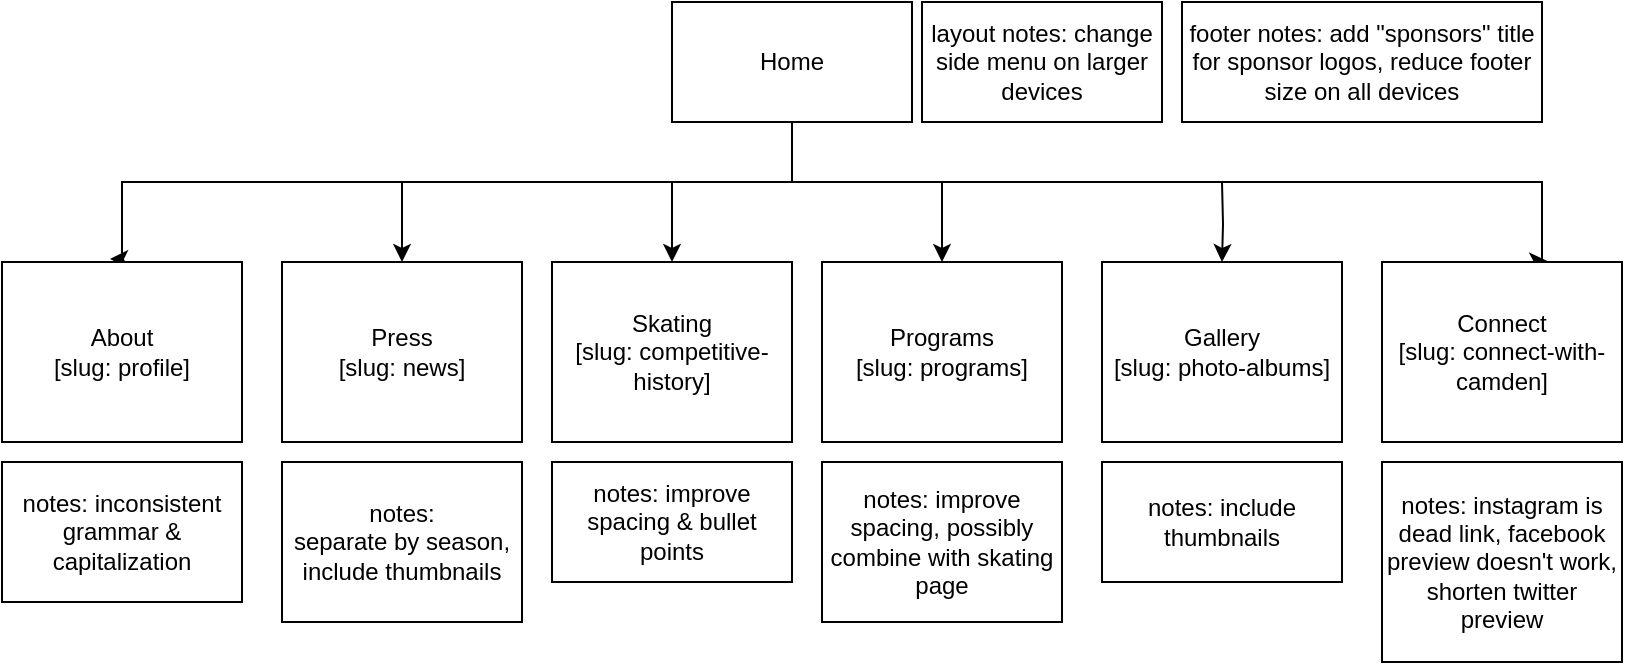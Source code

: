 <mxfile version="20.4.0" type="github">
  <diagram id="dlmkm7Lrp8StFqAz9MM0" name="Page-1">
    <mxGraphModel dx="996" dy="532" grid="1" gridSize="10" guides="1" tooltips="1" connect="1" arrows="1" fold="1" page="1" pageScale="1" pageWidth="850" pageHeight="1100" math="0" shadow="0">
      <root>
        <mxCell id="0" />
        <mxCell id="1" parent="0" />
        <mxCell id="K84p2yq64tC9PGGXPPFx-2" value="" style="edgeStyle=orthogonalEdgeStyle;rounded=0;orthogonalLoop=1;jettySize=auto;html=1;" edge="1" parent="1" source="K84p2yq64tC9PGGXPPFx-5" target="K84p2yq64tC9PGGXPPFx-9">
          <mxGeometry relative="1" as="geometry">
            <Array as="points">
              <mxPoint x="415" y="160" />
              <mxPoint x="355" y="160" />
            </Array>
          </mxGeometry>
        </mxCell>
        <mxCell id="K84p2yq64tC9PGGXPPFx-3" value="" style="edgeStyle=orthogonalEdgeStyle;rounded=0;orthogonalLoop=1;jettySize=auto;html=1;entryX=0.45;entryY=-0.017;entryDx=0;entryDy=0;entryPerimeter=0;" edge="1" parent="1" source="K84p2yq64tC9PGGXPPFx-5" target="K84p2yq64tC9PGGXPPFx-6">
          <mxGeometry relative="1" as="geometry">
            <mxPoint x="255" y="100" as="targetPoint" />
            <Array as="points">
              <mxPoint x="415" y="160" />
              <mxPoint x="80" y="160" />
              <mxPoint x="80" y="199" />
            </Array>
          </mxGeometry>
        </mxCell>
        <mxCell id="K84p2yq64tC9PGGXPPFx-4" style="edgeStyle=orthogonalEdgeStyle;rounded=0;orthogonalLoop=1;jettySize=auto;html=1;entryX=0.689;entryY=-0.005;entryDx=0;entryDy=0;entryPerimeter=0;" edge="1" parent="1" target="K84p2yq64tC9PGGXPPFx-16">
          <mxGeometry relative="1" as="geometry">
            <mxPoint x="675" y="100" as="targetPoint" />
            <mxPoint x="415" y="130" as="sourcePoint" />
            <Array as="points">
              <mxPoint x="415" y="160" />
              <mxPoint x="790" y="160" />
              <mxPoint x="790" y="200" />
            </Array>
          </mxGeometry>
        </mxCell>
        <mxCell id="K84p2yq64tC9PGGXPPFx-5" value="Home" style="rounded=0;whiteSpace=wrap;html=1;strokeColor=default;fillColor=default;" vertex="1" parent="1">
          <mxGeometry x="355" y="70" width="120" height="60" as="geometry" />
        </mxCell>
        <mxCell id="K84p2yq64tC9PGGXPPFx-6" value="About&lt;br&gt;[slug: profile]" style="rounded=0;whiteSpace=wrap;html=1;strokeColor=default;fillColor=default;" vertex="1" parent="1">
          <mxGeometry x="20" y="200" width="120" height="90" as="geometry" />
        </mxCell>
        <mxCell id="K84p2yq64tC9PGGXPPFx-23" value="" style="edgeStyle=orthogonalEdgeStyle;rounded=0;orthogonalLoop=1;jettySize=auto;html=1;entryX=0.5;entryY=0;entryDx=0;entryDy=0;" edge="1" parent="1" target="K84p2yq64tC9PGGXPPFx-7">
          <mxGeometry relative="1" as="geometry">
            <mxPoint x="630" y="160" as="sourcePoint" />
            <mxPoint x="630" y="190" as="targetPoint" />
          </mxGeometry>
        </mxCell>
        <mxCell id="K84p2yq64tC9PGGXPPFx-7" value="Gallery&lt;br&gt;[slug: photo-albums]" style="rounded=0;whiteSpace=wrap;html=1;strokeColor=default;fillColor=default;" vertex="1" parent="1">
          <mxGeometry x="570" y="200" width="120" height="90" as="geometry" />
        </mxCell>
        <mxCell id="K84p2yq64tC9PGGXPPFx-9" value="Skating&lt;br&gt;[slug: competitive-history]" style="rounded=0;whiteSpace=wrap;html=1;strokeColor=default;fillColor=default;" vertex="1" parent="1">
          <mxGeometry x="295" y="200" width="120" height="90" as="geometry" />
        </mxCell>
        <mxCell id="K84p2yq64tC9PGGXPPFx-11" value="Press&lt;br&gt;[slug: news]" style="rounded=0;whiteSpace=wrap;html=1;strokeColor=default;fillColor=default;" vertex="1" parent="1">
          <mxGeometry x="160" y="200" width="120" height="90" as="geometry" />
        </mxCell>
        <mxCell id="K84p2yq64tC9PGGXPPFx-12" value="Programs&lt;br&gt;[slug: programs]" style="rounded=0;whiteSpace=wrap;html=1;strokeColor=default;fillColor=default;" vertex="1" parent="1">
          <mxGeometry x="430" y="200" width="120" height="90" as="geometry" />
        </mxCell>
        <mxCell id="K84p2yq64tC9PGGXPPFx-14" value="" style="endArrow=classic;html=1;rounded=0;entryX=0.5;entryY=0;entryDx=0;entryDy=0;" edge="1" parent="1" target="K84p2yq64tC9PGGXPPFx-12">
          <mxGeometry width="50" height="50" relative="1" as="geometry">
            <mxPoint x="490" y="160" as="sourcePoint" />
            <mxPoint x="550" y="110" as="targetPoint" />
          </mxGeometry>
        </mxCell>
        <mxCell id="K84p2yq64tC9PGGXPPFx-15" value="" style="endArrow=classic;html=1;rounded=0;entryX=0.5;entryY=0;entryDx=0;entryDy=0;" edge="1" parent="1" target="K84p2yq64tC9PGGXPPFx-11">
          <mxGeometry width="50" height="50" relative="1" as="geometry">
            <mxPoint x="220" y="160" as="sourcePoint" />
            <mxPoint x="390" y="200" as="targetPoint" />
          </mxGeometry>
        </mxCell>
        <mxCell id="K84p2yq64tC9PGGXPPFx-16" value="Connect&lt;br&gt;[slug: connect-with-camden]" style="rounded=0;whiteSpace=wrap;html=1;strokeColor=default;fillColor=default;" vertex="1" parent="1">
          <mxGeometry x="710" y="200" width="120" height="90" as="geometry" />
        </mxCell>
        <mxCell id="K84p2yq64tC9PGGXPPFx-29" value="notes:&lt;br&gt;separate by season, include thumbnails" style="rounded=0;whiteSpace=wrap;html=1;" vertex="1" parent="1">
          <mxGeometry x="160" y="300" width="120" height="80" as="geometry" />
        </mxCell>
        <mxCell id="K84p2yq64tC9PGGXPPFx-30" value="notes: inconsistent grammar &amp;amp; capitalization" style="rounded=0;whiteSpace=wrap;html=1;" vertex="1" parent="1">
          <mxGeometry x="20" y="300" width="120" height="70" as="geometry" />
        </mxCell>
        <mxCell id="K84p2yq64tC9PGGXPPFx-31" value="notes: improve spacing &amp;amp; bullet points" style="rounded=0;whiteSpace=wrap;html=1;" vertex="1" parent="1">
          <mxGeometry x="295" y="300" width="120" height="60" as="geometry" />
        </mxCell>
        <mxCell id="K84p2yq64tC9PGGXPPFx-32" value="notes: improve spacing, possibly combine with skating page" style="rounded=0;whiteSpace=wrap;html=1;" vertex="1" parent="1">
          <mxGeometry x="430" y="300" width="120" height="80" as="geometry" />
        </mxCell>
        <mxCell id="K84p2yq64tC9PGGXPPFx-33" value="notes: include thumbnails" style="rounded=0;whiteSpace=wrap;html=1;" vertex="1" parent="1">
          <mxGeometry x="570" y="300" width="120" height="60" as="geometry" />
        </mxCell>
        <mxCell id="K84p2yq64tC9PGGXPPFx-34" value="notes: instagram is dead link, facebook preview doesn&#39;t work, shorten twitter preview" style="rounded=0;whiteSpace=wrap;html=1;" vertex="1" parent="1">
          <mxGeometry x="710" y="300" width="120" height="100" as="geometry" />
        </mxCell>
        <mxCell id="K84p2yq64tC9PGGXPPFx-35" value="layout notes: change side menu on larger devices" style="rounded=0;whiteSpace=wrap;html=1;" vertex="1" parent="1">
          <mxGeometry x="480" y="70" width="120" height="60" as="geometry" />
        </mxCell>
        <mxCell id="K84p2yq64tC9PGGXPPFx-36" value="footer notes: add &quot;sponsors&quot; title for sponsor logos, reduce footer size on all devices" style="rounded=0;whiteSpace=wrap;html=1;" vertex="1" parent="1">
          <mxGeometry x="610" y="70" width="180" height="60" as="geometry" />
        </mxCell>
      </root>
    </mxGraphModel>
  </diagram>
</mxfile>
